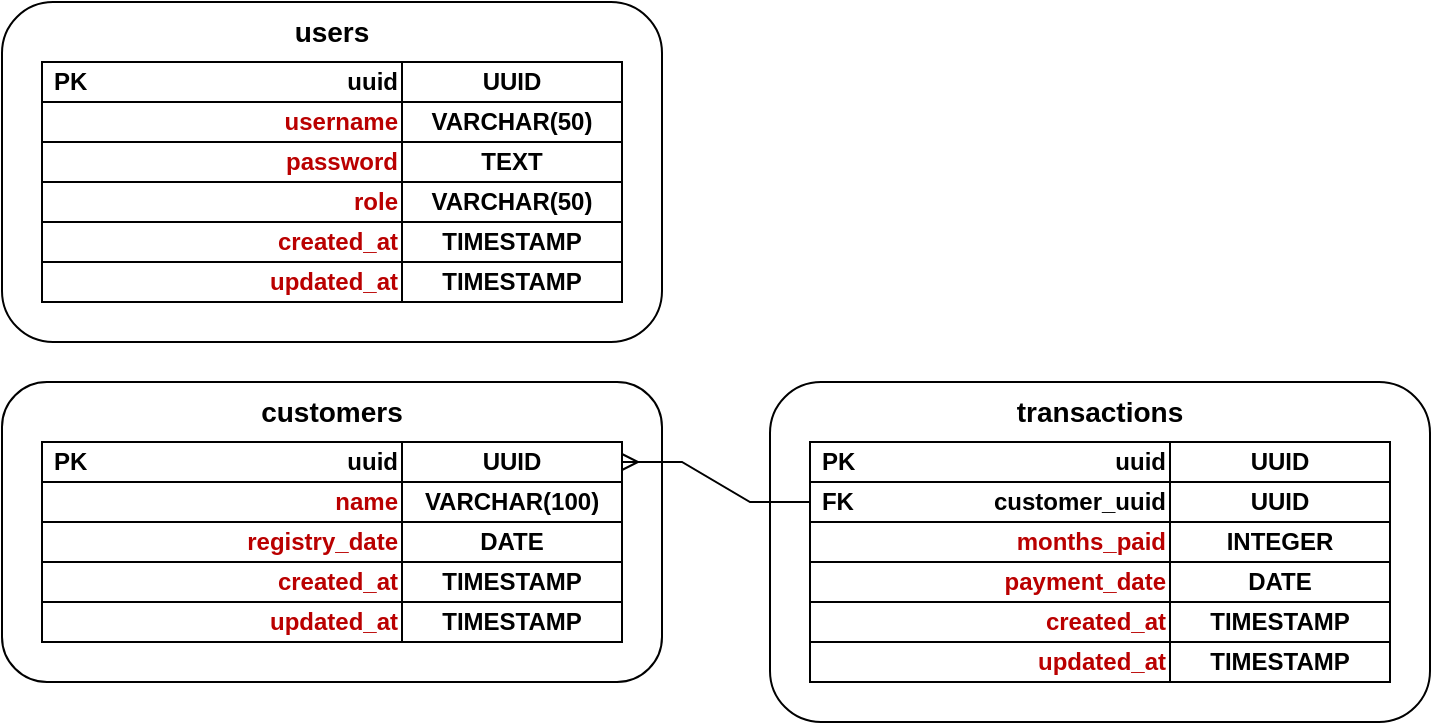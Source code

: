 <mxfile version="26.2.10">
  <diagram name="Página-1" id="2EU1YA5a-xbGjDSI5uBa">
    <mxGraphModel dx="1421" dy="542" grid="1" gridSize="10" guides="1" tooltips="1" connect="1" arrows="1" fold="1" page="1" pageScale="1" pageWidth="827" pageHeight="1169" math="0" shadow="0">
      <root>
        <mxCell id="0" />
        <mxCell id="1" parent="0" />
        <mxCell id="_eZZGoolo8p0MGqpDkEx-18" value="users" style="rounded=1;whiteSpace=wrap;html=1;verticalAlign=top;fontSize=14;fontStyle=1" vertex="1" parent="1">
          <mxGeometry x="30" y="110" width="330" height="170" as="geometry" />
        </mxCell>
        <mxCell id="_eZZGoolo8p0MGqpDkEx-19" value="&lt;font style=&quot;color: light-dark(rgb(0, 0, 0), rgb(186, 0, 0));&quot;&gt;PK&lt;/font&gt;&amp;nbsp; &amp;nbsp; &amp;nbsp; &amp;nbsp; &amp;nbsp; &amp;nbsp; &amp;nbsp; &amp;nbsp; &amp;nbsp; &amp;nbsp; &amp;nbsp; &amp;nbsp; &amp;nbsp; &amp;nbsp; &amp;nbsp; &amp;nbsp; &amp;nbsp; &amp;nbsp; &amp;nbsp; &amp;nbsp;uuid" style="rounded=0;whiteSpace=wrap;html=1;align=right;fontStyle=1;fillColor=light-dark(#FFFFFF,#343A40);" vertex="1" parent="1">
          <mxGeometry x="50" y="140" width="180" height="20" as="geometry" />
        </mxCell>
        <mxCell id="_eZZGoolo8p0MGqpDkEx-20" value="UUID" style="rounded=0;whiteSpace=wrap;html=1;align=center;fontStyle=1;fillColor=light-dark(#FFFFFF,#343A40);" vertex="1" parent="1">
          <mxGeometry x="230" y="140" width="110" height="20" as="geometry" />
        </mxCell>
        <mxCell id="_eZZGoolo8p0MGqpDkEx-21" value="&lt;font color=&quot;rgba(0, 0, 0, 0)&quot;&gt;username&lt;/font&gt;" style="rounded=0;whiteSpace=wrap;html=1;align=right;fontStyle=1;fillColor=light-dark(#FFFFFF,#343A40);" vertex="1" parent="1">
          <mxGeometry x="50" y="160" width="180" height="20" as="geometry" />
        </mxCell>
        <mxCell id="_eZZGoolo8p0MGqpDkEx-22" value="VARCHAR(50)" style="rounded=0;whiteSpace=wrap;html=1;align=center;fontStyle=1;fillColor=light-dark(#FFFFFF,#343A40);" vertex="1" parent="1">
          <mxGeometry x="230" y="160" width="110" height="20" as="geometry" />
        </mxCell>
        <mxCell id="_eZZGoolo8p0MGqpDkEx-23" value="&lt;font style=&quot;color: light-dark(rgb(186, 0, 0), rgb(255, 255, 255));&quot;&gt;password&lt;/font&gt;" style="rounded=0;whiteSpace=wrap;html=1;align=right;fontStyle=1;fillColor=light-dark(#FFFFFF,#343A40);" vertex="1" parent="1">
          <mxGeometry x="50" y="180" width="180" height="20" as="geometry" />
        </mxCell>
        <mxCell id="_eZZGoolo8p0MGqpDkEx-24" value="TEXT" style="rounded=0;whiteSpace=wrap;html=1;align=center;fontStyle=1;fillColor=light-dark(#FFFFFF,#343A40);" vertex="1" parent="1">
          <mxGeometry x="230" y="180" width="110" height="20" as="geometry" />
        </mxCell>
        <mxCell id="_eZZGoolo8p0MGqpDkEx-25" value="&lt;font color=&quot;rgba(0, 0, 0, 0)&quot;&gt;role&lt;/font&gt;" style="rounded=0;whiteSpace=wrap;html=1;align=right;fontStyle=1;fillColor=light-dark(#FFFFFF,#343A40);" vertex="1" parent="1">
          <mxGeometry x="50" y="200" width="180" height="20" as="geometry" />
        </mxCell>
        <mxCell id="_eZZGoolo8p0MGqpDkEx-26" value="VARCHAR(50)" style="rounded=0;whiteSpace=wrap;html=1;align=center;fontStyle=1;fillColor=light-dark(#FFFFFF,#343A40);" vertex="1" parent="1">
          <mxGeometry x="230" y="200" width="110" height="20" as="geometry" />
        </mxCell>
        <mxCell id="_eZZGoolo8p0MGqpDkEx-27" value="customers" style="rounded=1;whiteSpace=wrap;html=1;verticalAlign=top;fontSize=14;fontStyle=1" vertex="1" parent="1">
          <mxGeometry x="30" y="300" width="330" height="150" as="geometry" />
        </mxCell>
        <mxCell id="_eZZGoolo8p0MGqpDkEx-28" value="&lt;font style=&quot;color: light-dark(rgb(0, 0, 0), rgb(186, 0, 0));&quot;&gt;PK&lt;/font&gt;&amp;nbsp; &amp;nbsp; &amp;nbsp; &amp;nbsp; &amp;nbsp; &amp;nbsp; &amp;nbsp; &amp;nbsp; &amp;nbsp; &amp;nbsp; &amp;nbsp; &amp;nbsp; &amp;nbsp; &amp;nbsp; &amp;nbsp; &amp;nbsp; &amp;nbsp; &amp;nbsp; &amp;nbsp; &amp;nbsp;uuid" style="rounded=0;whiteSpace=wrap;html=1;align=right;fontStyle=1;fillColor=light-dark(#FFFFFF,#343A40);" vertex="1" parent="1">
          <mxGeometry x="50" y="330" width="180" height="20" as="geometry" />
        </mxCell>
        <mxCell id="_eZZGoolo8p0MGqpDkEx-29" value="UUID" style="rounded=0;whiteSpace=wrap;html=1;align=center;fontStyle=1;fillColor=light-dark(#FFFFFF,#343A40);" vertex="1" parent="1">
          <mxGeometry x="230" y="330" width="110" height="20" as="geometry" />
        </mxCell>
        <mxCell id="_eZZGoolo8p0MGqpDkEx-30" value="&lt;font color=&quot;rgba(0, 0, 0, 0)&quot;&gt;name&lt;/font&gt;" style="rounded=0;whiteSpace=wrap;html=1;align=right;fontStyle=1;fillColor=light-dark(#FFFFFF,#343A40);" vertex="1" parent="1">
          <mxGeometry x="50" y="350" width="180" height="20" as="geometry" />
        </mxCell>
        <mxCell id="_eZZGoolo8p0MGqpDkEx-31" value="VARCHAR(100)" style="rounded=0;whiteSpace=wrap;html=1;align=center;fontStyle=1;fillColor=light-dark(#FFFFFF,#343A40);" vertex="1" parent="1">
          <mxGeometry x="230" y="350" width="110" height="20" as="geometry" />
        </mxCell>
        <mxCell id="_eZZGoolo8p0MGqpDkEx-32" value="&lt;font style=&quot;color: light-dark(rgb(186, 0, 0), rgb(255, 255, 255));&quot;&gt;registry_date&lt;/font&gt;" style="rounded=0;whiteSpace=wrap;html=1;align=right;fontStyle=1;fillColor=light-dark(#FFFFFF,#343A40);" vertex="1" parent="1">
          <mxGeometry x="50" y="370" width="180" height="20" as="geometry" />
        </mxCell>
        <mxCell id="_eZZGoolo8p0MGqpDkEx-33" value="DATE" style="rounded=0;whiteSpace=wrap;html=1;align=center;fontStyle=1;fillColor=light-dark(#FFFFFF,#343A40);" vertex="1" parent="1">
          <mxGeometry x="230" y="370" width="110" height="20" as="geometry" />
        </mxCell>
        <mxCell id="_eZZGoolo8p0MGqpDkEx-36" value="&lt;font color=&quot;rgba(0, 0, 0, 0)&quot;&gt;created_at&lt;/font&gt;" style="rounded=0;whiteSpace=wrap;html=1;align=right;fontStyle=1;fillColor=light-dark(#FFFFFF,#343A40);" vertex="1" parent="1">
          <mxGeometry x="50" y="220" width="180" height="20" as="geometry" />
        </mxCell>
        <mxCell id="_eZZGoolo8p0MGqpDkEx-37" value="TIMESTAMP" style="rounded=0;whiteSpace=wrap;html=1;align=center;fontStyle=1;fillColor=light-dark(#FFFFFF,#343A40);" vertex="1" parent="1">
          <mxGeometry x="230" y="220" width="110" height="20" as="geometry" />
        </mxCell>
        <mxCell id="_eZZGoolo8p0MGqpDkEx-38" value="&lt;font color=&quot;rgba(0, 0, 0, 0)&quot;&gt;updated_at&lt;/font&gt;" style="rounded=0;whiteSpace=wrap;html=1;align=right;fontStyle=1;fillColor=light-dark(#FFFFFF,#343A40);" vertex="1" parent="1">
          <mxGeometry x="50" y="240" width="180" height="20" as="geometry" />
        </mxCell>
        <mxCell id="_eZZGoolo8p0MGqpDkEx-39" value="TIMESTAMP" style="rounded=0;whiteSpace=wrap;html=1;align=center;fontStyle=1;fillColor=light-dark(#FFFFFF,#343A40);" vertex="1" parent="1">
          <mxGeometry x="230" y="240" width="110" height="20" as="geometry" />
        </mxCell>
        <mxCell id="_eZZGoolo8p0MGqpDkEx-40" value="&lt;font color=&quot;rgba(0, 0, 0, 0)&quot;&gt;created_at&lt;/font&gt;" style="rounded=0;whiteSpace=wrap;html=1;align=right;fontStyle=1;fillColor=light-dark(#FFFFFF,#343A40);" vertex="1" parent="1">
          <mxGeometry x="50" y="390" width="180" height="20" as="geometry" />
        </mxCell>
        <mxCell id="_eZZGoolo8p0MGqpDkEx-41" value="TIMESTAMP" style="rounded=0;whiteSpace=wrap;html=1;align=center;fontStyle=1;fillColor=light-dark(#FFFFFF,#343A40);" vertex="1" parent="1">
          <mxGeometry x="230" y="390" width="110" height="20" as="geometry" />
        </mxCell>
        <mxCell id="_eZZGoolo8p0MGqpDkEx-42" value="&lt;font color=&quot;rgba(0, 0, 0, 0)&quot;&gt;updated_at&lt;/font&gt;" style="rounded=0;whiteSpace=wrap;html=1;align=right;fontStyle=1;fillColor=light-dark(#FFFFFF,#343A40);" vertex="1" parent="1">
          <mxGeometry x="50" y="410" width="180" height="20" as="geometry" />
        </mxCell>
        <mxCell id="_eZZGoolo8p0MGqpDkEx-43" value="TIMESTAMP" style="rounded=0;whiteSpace=wrap;html=1;align=center;fontStyle=1;fillColor=light-dark(#FFFFFF,#343A40);" vertex="1" parent="1">
          <mxGeometry x="230" y="410" width="110" height="20" as="geometry" />
        </mxCell>
        <mxCell id="_eZZGoolo8p0MGqpDkEx-44" value="transactions" style="rounded=1;whiteSpace=wrap;html=1;verticalAlign=top;fontSize=14;fontStyle=1" vertex="1" parent="1">
          <mxGeometry x="414" y="300" width="330" height="170" as="geometry" />
        </mxCell>
        <mxCell id="_eZZGoolo8p0MGqpDkEx-45" value="&lt;font style=&quot;color: light-dark(rgb(0, 0, 0), rgb(186, 0, 0));&quot;&gt;PK&lt;/font&gt;&amp;nbsp; &amp;nbsp; &amp;nbsp; &amp;nbsp; &amp;nbsp; &amp;nbsp; &amp;nbsp; &amp;nbsp; &amp;nbsp; &amp;nbsp; &amp;nbsp; &amp;nbsp; &amp;nbsp; &amp;nbsp; &amp;nbsp; &amp;nbsp; &amp;nbsp; &amp;nbsp; &amp;nbsp; &amp;nbsp;uuid" style="rounded=0;whiteSpace=wrap;html=1;align=right;fontStyle=1;fillColor=light-dark(#FFFFFF,#343A40);" vertex="1" parent="1">
          <mxGeometry x="434" y="330" width="180" height="20" as="geometry" />
        </mxCell>
        <mxCell id="_eZZGoolo8p0MGqpDkEx-46" value="UUID" style="rounded=0;whiteSpace=wrap;html=1;align=center;fontStyle=1;fillColor=light-dark(#FFFFFF,#343A40);" vertex="1" parent="1">
          <mxGeometry x="614" y="330" width="110" height="20" as="geometry" />
        </mxCell>
        <mxCell id="_eZZGoolo8p0MGqpDkEx-47" value="&lt;font style=&quot;&quot;&gt;&lt;span style=&quot;color: light-dark(rgb(0, 0, 0), rgb(186, 0, 0));&quot;&gt;&lt;font style=&quot;color: light-dark(rgb(0, 0, 0), rgb(186, 0, 0));&quot;&gt;FK&amp;nbsp; &amp;nbsp; &amp;nbsp; &amp;nbsp; &amp;nbsp; &amp;nbsp; &amp;nbsp; &amp;nbsp; &amp;nbsp; &amp;nbsp; &amp;nbsp;&lt;/font&gt;&lt;/span&gt;&lt;font style=&quot;color: light-dark(rgb(0, 0, 0), rgb(255, 255, 255));&quot;&gt;customer_uuid&lt;/font&gt;&lt;/font&gt;" style="rounded=0;whiteSpace=wrap;html=1;align=right;fontStyle=1;fillColor=light-dark(#FFFFFF,#343A40);" vertex="1" parent="1">
          <mxGeometry x="434" y="350" width="180" height="20" as="geometry" />
        </mxCell>
        <mxCell id="_eZZGoolo8p0MGqpDkEx-48" value="UUID" style="rounded=0;whiteSpace=wrap;html=1;align=center;fontStyle=1;fillColor=light-dark(#FFFFFF,#343A40);" vertex="1" parent="1">
          <mxGeometry x="614" y="350" width="110" height="20" as="geometry" />
        </mxCell>
        <mxCell id="_eZZGoolo8p0MGqpDkEx-49" value="&lt;font style=&quot;color: light-dark(rgb(186, 0, 0), rgb(255, 255, 255));&quot;&gt;months_paid&lt;/font&gt;" style="rounded=0;whiteSpace=wrap;html=1;align=right;fontStyle=1;fillColor=light-dark(#FFFFFF,#343A40);" vertex="1" parent="1">
          <mxGeometry x="434" y="370" width="180" height="20" as="geometry" />
        </mxCell>
        <mxCell id="_eZZGoolo8p0MGqpDkEx-50" value="INTEGER" style="rounded=0;whiteSpace=wrap;html=1;align=center;fontStyle=1;fillColor=light-dark(#FFFFFF,#343A40);" vertex="1" parent="1">
          <mxGeometry x="614" y="370" width="110" height="20" as="geometry" />
        </mxCell>
        <mxCell id="_eZZGoolo8p0MGqpDkEx-51" value="&lt;font color=&quot;rgba(0, 0, 0, 0)&quot;&gt;created_at&lt;/font&gt;" style="rounded=0;whiteSpace=wrap;html=1;align=right;fontStyle=1;fillColor=light-dark(#FFFFFF,#343A40);" vertex="1" parent="1">
          <mxGeometry x="434" y="410" width="180" height="20" as="geometry" />
        </mxCell>
        <mxCell id="_eZZGoolo8p0MGqpDkEx-52" value="TIMESTAMP" style="rounded=0;whiteSpace=wrap;html=1;align=center;fontStyle=1;fillColor=light-dark(#FFFFFF,#343A40);" vertex="1" parent="1">
          <mxGeometry x="614" y="410" width="110" height="20" as="geometry" />
        </mxCell>
        <mxCell id="_eZZGoolo8p0MGqpDkEx-53" value="&lt;font color=&quot;rgba(0, 0, 0, 0)&quot;&gt;updated_at&lt;/font&gt;" style="rounded=0;whiteSpace=wrap;html=1;align=right;fontStyle=1;fillColor=light-dark(#FFFFFF,#343A40);" vertex="1" parent="1">
          <mxGeometry x="434" y="430" width="180" height="20" as="geometry" />
        </mxCell>
        <mxCell id="_eZZGoolo8p0MGqpDkEx-54" value="TIMESTAMP" style="rounded=0;whiteSpace=wrap;html=1;align=center;fontStyle=1;fillColor=light-dark(#FFFFFF,#343A40);" vertex="1" parent="1">
          <mxGeometry x="614" y="430" width="110" height="20" as="geometry" />
        </mxCell>
        <mxCell id="_eZZGoolo8p0MGqpDkEx-59" value="" style="edgeStyle=entityRelationEdgeStyle;fontSize=12;html=1;endArrow=ERmany;rounded=0;" edge="1" parent="1" source="_eZZGoolo8p0MGqpDkEx-47" target="_eZZGoolo8p0MGqpDkEx-29">
          <mxGeometry width="100" height="100" relative="1" as="geometry">
            <mxPoint x="430" y="440" as="sourcePoint" />
            <mxPoint x="530" y="340" as="targetPoint" />
          </mxGeometry>
        </mxCell>
        <mxCell id="_eZZGoolo8p0MGqpDkEx-62" value="&lt;font color=&quot;rgba(0, 0, 0, 0)&quot;&gt;payment_date&lt;/font&gt;" style="rounded=0;whiteSpace=wrap;html=1;align=right;fontStyle=1;fillColor=light-dark(#FFFFFF,#343A40);" vertex="1" parent="1">
          <mxGeometry x="434" y="390" width="180" height="20" as="geometry" />
        </mxCell>
        <mxCell id="_eZZGoolo8p0MGqpDkEx-63" value="DATE" style="rounded=0;whiteSpace=wrap;html=1;align=center;fontStyle=1;fillColor=light-dark(#FFFFFF,#343A40);" vertex="1" parent="1">
          <mxGeometry x="614" y="390" width="110" height="20" as="geometry" />
        </mxCell>
      </root>
    </mxGraphModel>
  </diagram>
</mxfile>
